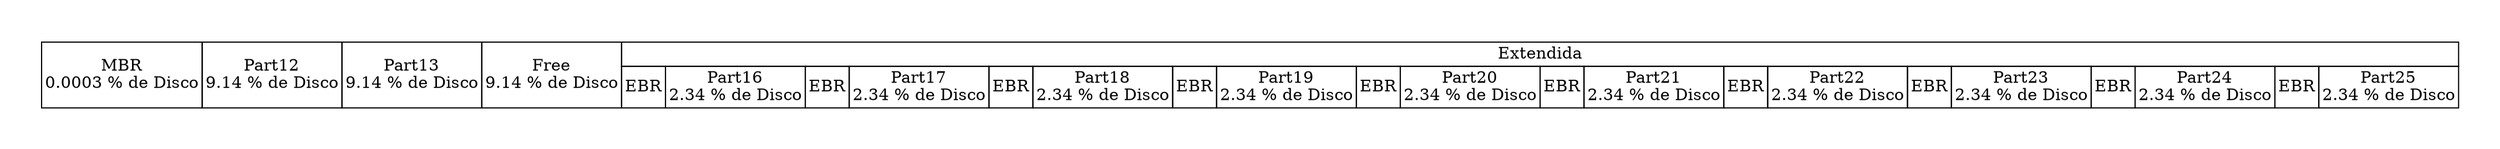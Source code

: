 digraph {
	graph[pad="0.5", nodesep="0.5", ranksep="2"]
	node [shape = plain]
	rankdir = LR
	DISK [label=<
		<table border="0" cellborder="1" cellspacing="0">
			<tr>
				<td rowspan="2">MBR<br/>0.0003 % de Disco</td>
				<td rowspan="2">Part12<br/>9.14 % de Disco</td>
				<td rowspan="2">Part13<br/>9.14 % de Disco</td>
				<td rowspan="2">Free<br/>9.14 % de Disco</td>
				<td colspan="20">Extendida</td>
			</tr>
			<tr>
				<td>EBR</td>
				<td>Part16<br/>2.34 % de Disco</td>
				<td>EBR</td>
				<td>Part17<br/>2.34 % de Disco</td>
				<td>EBR</td>
				<td>Part18<br/>2.34 % de Disco</td>
				<td>EBR</td>
				<td>Part19<br/>2.34 % de Disco</td>
				<td>EBR</td>
				<td>Part20<br/>2.34 % de Disco</td>
				<td>EBR</td>
				<td>Part21<br/>2.34 % de Disco</td>
				<td>EBR</td>
				<td>Part22<br/>2.34 % de Disco</td>
				<td>EBR</td>
				<td>Part23<br/>2.34 % de Disco</td>
				<td>EBR</td>
				<td>Part24<br/>2.34 % de Disco</td>
				<td>EBR</td>
				<td>Part25<br/>2.34 % de Disco</td>
			</tr>
		</table>
	>]
}
